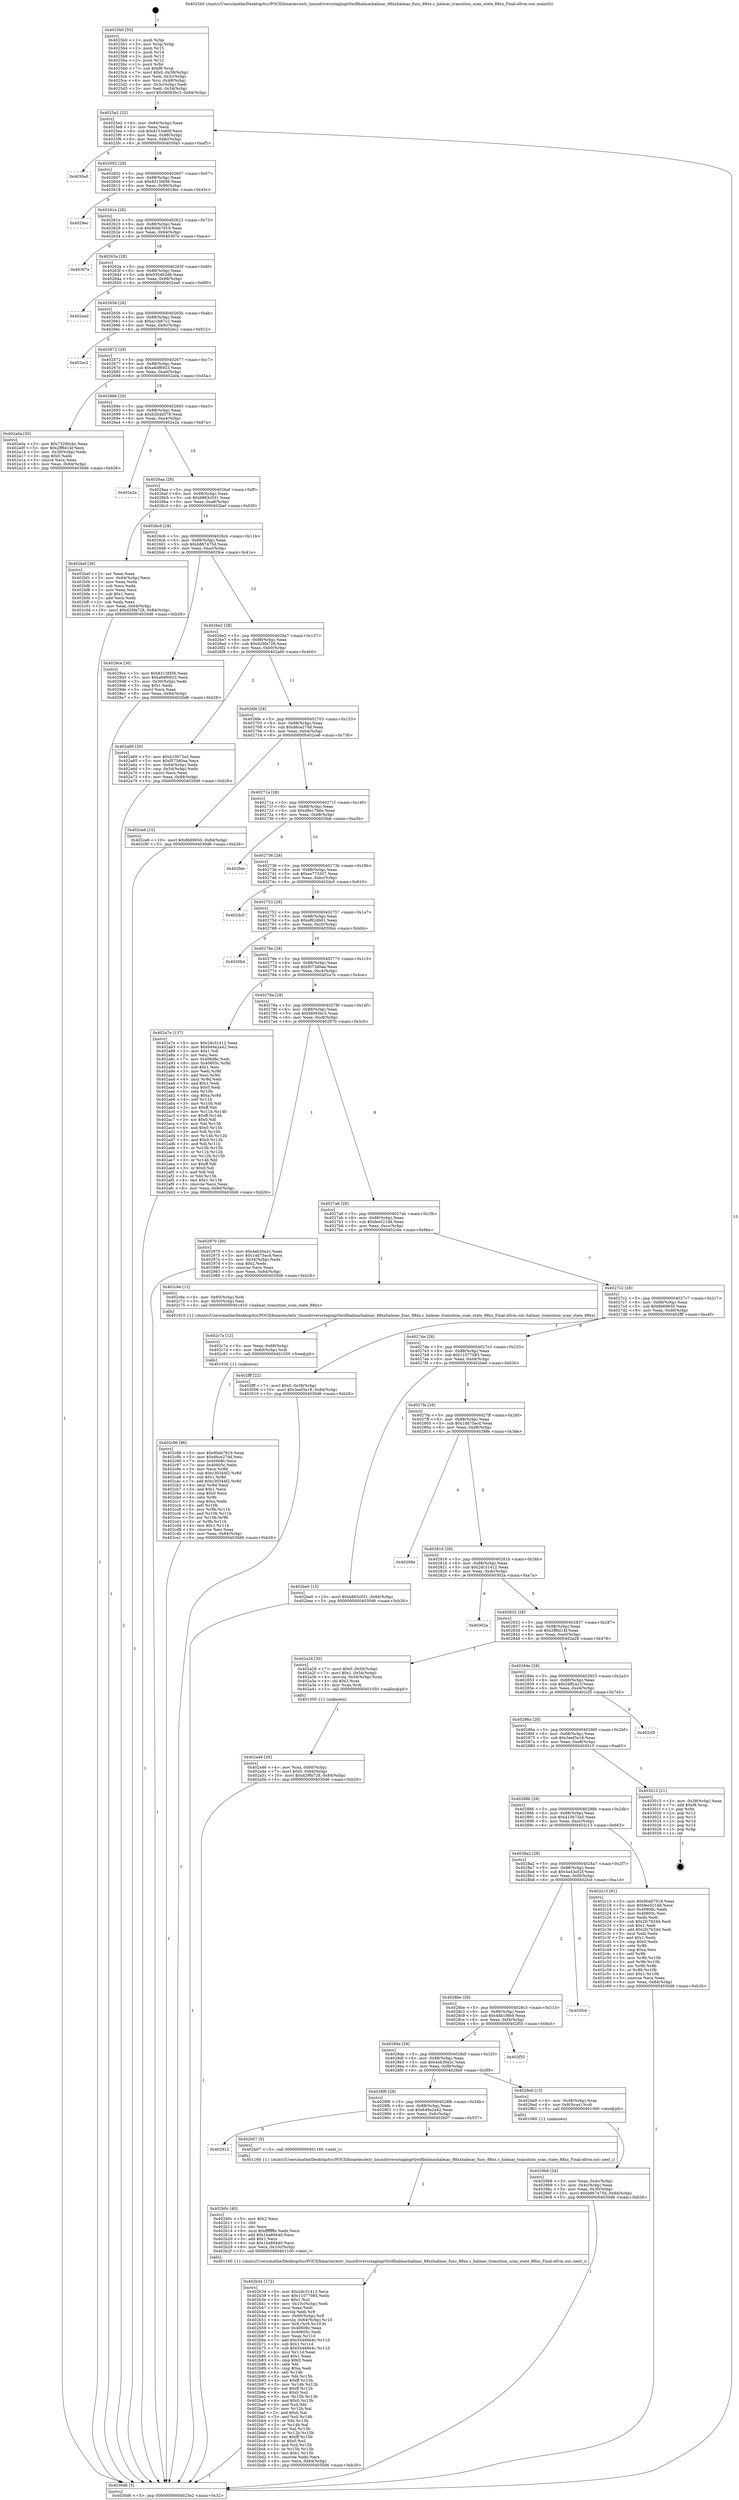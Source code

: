 digraph "0x4025b0" {
  label = "0x4025b0 (/mnt/c/Users/mathe/Desktop/tcc/POCII/binaries/extr_linuxdriversstagingrtlwifihalmachalmac_88xxhalmac_func_88xx.c_halmac_transition_scan_state_88xx_Final-ollvm.out::main(0))"
  labelloc = "t"
  node[shape=record]

  Entry [label="",width=0.3,height=0.3,shape=circle,fillcolor=black,style=filled]
  "0x4025e2" [label="{
     0x4025e2 [32]\l
     | [instrs]\l
     &nbsp;&nbsp;0x4025e2 \<+6\>: mov -0x84(%rbp),%eax\l
     &nbsp;&nbsp;0x4025e8 \<+2\>: mov %eax,%ecx\l
     &nbsp;&nbsp;0x4025ea \<+6\>: sub $0x8153a60f,%ecx\l
     &nbsp;&nbsp;0x4025f0 \<+6\>: mov %eax,-0x88(%rbp)\l
     &nbsp;&nbsp;0x4025f6 \<+6\>: mov %ecx,-0x8c(%rbp)\l
     &nbsp;&nbsp;0x4025fc \<+6\>: je 00000000004030a5 \<main+0xaf5\>\l
  }"]
  "0x4030a5" [label="{
     0x4030a5\l
  }", style=dashed]
  "0x402602" [label="{
     0x402602 [28]\l
     | [instrs]\l
     &nbsp;&nbsp;0x402602 \<+5\>: jmp 0000000000402607 \<main+0x57\>\l
     &nbsp;&nbsp;0x402607 \<+6\>: mov -0x88(%rbp),%eax\l
     &nbsp;&nbsp;0x40260d \<+5\>: sub $0x8315fd56,%eax\l
     &nbsp;&nbsp;0x402612 \<+6\>: mov %eax,-0x90(%rbp)\l
     &nbsp;&nbsp;0x402618 \<+6\>: je 00000000004029ec \<main+0x43c\>\l
  }"]
  Exit [label="",width=0.3,height=0.3,shape=circle,fillcolor=black,style=filled,peripheries=2]
  "0x4029ec" [label="{
     0x4029ec\l
  }", style=dashed]
  "0x40261e" [label="{
     0x40261e [28]\l
     | [instrs]\l
     &nbsp;&nbsp;0x40261e \<+5\>: jmp 0000000000402623 \<main+0x73\>\l
     &nbsp;&nbsp;0x402623 \<+6\>: mov -0x88(%rbp),%eax\l
     &nbsp;&nbsp;0x402629 \<+5\>: sub $0x90eb7919,%eax\l
     &nbsp;&nbsp;0x40262e \<+6\>: mov %eax,-0x94(%rbp)\l
     &nbsp;&nbsp;0x402634 \<+6\>: je 000000000040307e \<main+0xace\>\l
  }"]
  "0x402c86" [label="{
     0x402c86 [96]\l
     | [instrs]\l
     &nbsp;&nbsp;0x402c86 \<+5\>: mov $0x90eb7919,%eax\l
     &nbsp;&nbsp;0x402c8b \<+5\>: mov $0xd6ce27dd,%esi\l
     &nbsp;&nbsp;0x402c90 \<+7\>: mov 0x40608c,%ecx\l
     &nbsp;&nbsp;0x402c97 \<+7\>: mov 0x40605c,%edx\l
     &nbsp;&nbsp;0x402c9e \<+3\>: mov %ecx,%r8d\l
     &nbsp;&nbsp;0x402ca1 \<+7\>: sub $0xc30344f2,%r8d\l
     &nbsp;&nbsp;0x402ca8 \<+4\>: sub $0x1,%r8d\l
     &nbsp;&nbsp;0x402cac \<+7\>: add $0xc30344f2,%r8d\l
     &nbsp;&nbsp;0x402cb3 \<+4\>: imul %r8d,%ecx\l
     &nbsp;&nbsp;0x402cb7 \<+3\>: and $0x1,%ecx\l
     &nbsp;&nbsp;0x402cba \<+3\>: cmp $0x0,%ecx\l
     &nbsp;&nbsp;0x402cbd \<+4\>: sete %r9b\l
     &nbsp;&nbsp;0x402cc1 \<+3\>: cmp $0xa,%edx\l
     &nbsp;&nbsp;0x402cc4 \<+4\>: setl %r10b\l
     &nbsp;&nbsp;0x402cc8 \<+3\>: mov %r9b,%r11b\l
     &nbsp;&nbsp;0x402ccb \<+3\>: and %r10b,%r11b\l
     &nbsp;&nbsp;0x402cce \<+3\>: xor %r10b,%r9b\l
     &nbsp;&nbsp;0x402cd1 \<+3\>: or %r9b,%r11b\l
     &nbsp;&nbsp;0x402cd4 \<+4\>: test $0x1,%r11b\l
     &nbsp;&nbsp;0x402cd8 \<+3\>: cmovne %esi,%eax\l
     &nbsp;&nbsp;0x402cdb \<+6\>: mov %eax,-0x84(%rbp)\l
     &nbsp;&nbsp;0x402ce1 \<+5\>: jmp 00000000004030d6 \<main+0xb26\>\l
  }"]
  "0x40307e" [label="{
     0x40307e\l
  }", style=dashed]
  "0x40263a" [label="{
     0x40263a [28]\l
     | [instrs]\l
     &nbsp;&nbsp;0x40263a \<+5\>: jmp 000000000040263f \<main+0x8f\>\l
     &nbsp;&nbsp;0x40263f \<+6\>: mov -0x88(%rbp),%eax\l
     &nbsp;&nbsp;0x402645 \<+5\>: sub $0x935462d6,%eax\l
     &nbsp;&nbsp;0x40264a \<+6\>: mov %eax,-0x98(%rbp)\l
     &nbsp;&nbsp;0x402650 \<+6\>: je 0000000000402ea0 \<main+0x8f0\>\l
  }"]
  "0x402c7a" [label="{
     0x402c7a [12]\l
     | [instrs]\l
     &nbsp;&nbsp;0x402c7a \<+3\>: mov %eax,-0x68(%rbp)\l
     &nbsp;&nbsp;0x402c7d \<+4\>: mov -0x60(%rbp),%rdi\l
     &nbsp;&nbsp;0x402c81 \<+5\>: call 0000000000401030 \<free@plt\>\l
     | [calls]\l
     &nbsp;&nbsp;0x401030 \{1\} (unknown)\l
  }"]
  "0x402ea0" [label="{
     0x402ea0\l
  }", style=dashed]
  "0x402656" [label="{
     0x402656 [28]\l
     | [instrs]\l
     &nbsp;&nbsp;0x402656 \<+5\>: jmp 000000000040265b \<main+0xab\>\l
     &nbsp;&nbsp;0x40265b \<+6\>: mov -0x88(%rbp),%eax\l
     &nbsp;&nbsp;0x402661 \<+5\>: sub $0xa1cb67c2,%eax\l
     &nbsp;&nbsp;0x402666 \<+6\>: mov %eax,-0x9c(%rbp)\l
     &nbsp;&nbsp;0x40266c \<+6\>: je 0000000000402ec2 \<main+0x912\>\l
  }"]
  "0x402b34" [label="{
     0x402b34 [172]\l
     | [instrs]\l
     &nbsp;&nbsp;0x402b34 \<+5\>: mov $0x2dc31412,%ecx\l
     &nbsp;&nbsp;0x402b39 \<+5\>: mov $0x11077085,%edx\l
     &nbsp;&nbsp;0x402b3e \<+3\>: mov $0x1,%sil\l
     &nbsp;&nbsp;0x402b41 \<+6\>: mov -0x10c(%rbp),%edi\l
     &nbsp;&nbsp;0x402b47 \<+3\>: imul %eax,%edi\l
     &nbsp;&nbsp;0x402b4a \<+3\>: movslq %edi,%r8\l
     &nbsp;&nbsp;0x402b4d \<+4\>: mov -0x60(%rbp),%r9\l
     &nbsp;&nbsp;0x402b51 \<+4\>: movslq -0x64(%rbp),%r10\l
     &nbsp;&nbsp;0x402b55 \<+4\>: mov %r8,(%r9,%r10,8)\l
     &nbsp;&nbsp;0x402b59 \<+7\>: mov 0x40608c,%eax\l
     &nbsp;&nbsp;0x402b60 \<+7\>: mov 0x40605c,%edi\l
     &nbsp;&nbsp;0x402b67 \<+3\>: mov %eax,%r11d\l
     &nbsp;&nbsp;0x402b6a \<+7\>: add $0x54466e4c,%r11d\l
     &nbsp;&nbsp;0x402b71 \<+4\>: sub $0x1,%r11d\l
     &nbsp;&nbsp;0x402b75 \<+7\>: sub $0x54466e4c,%r11d\l
     &nbsp;&nbsp;0x402b7c \<+4\>: imul %r11d,%eax\l
     &nbsp;&nbsp;0x402b80 \<+3\>: and $0x1,%eax\l
     &nbsp;&nbsp;0x402b83 \<+3\>: cmp $0x0,%eax\l
     &nbsp;&nbsp;0x402b86 \<+3\>: sete %bl\l
     &nbsp;&nbsp;0x402b89 \<+3\>: cmp $0xa,%edi\l
     &nbsp;&nbsp;0x402b8c \<+4\>: setl %r14b\l
     &nbsp;&nbsp;0x402b90 \<+3\>: mov %bl,%r15b\l
     &nbsp;&nbsp;0x402b93 \<+4\>: xor $0xff,%r15b\l
     &nbsp;&nbsp;0x402b97 \<+3\>: mov %r14b,%r12b\l
     &nbsp;&nbsp;0x402b9a \<+4\>: xor $0xff,%r12b\l
     &nbsp;&nbsp;0x402b9e \<+4\>: xor $0x0,%sil\l
     &nbsp;&nbsp;0x402ba2 \<+3\>: mov %r15b,%r13b\l
     &nbsp;&nbsp;0x402ba5 \<+4\>: and $0x0,%r13b\l
     &nbsp;&nbsp;0x402ba9 \<+3\>: and %sil,%bl\l
     &nbsp;&nbsp;0x402bac \<+3\>: mov %r12b,%al\l
     &nbsp;&nbsp;0x402baf \<+2\>: and $0x0,%al\l
     &nbsp;&nbsp;0x402bb1 \<+3\>: and %sil,%r14b\l
     &nbsp;&nbsp;0x402bb4 \<+3\>: or %bl,%r13b\l
     &nbsp;&nbsp;0x402bb7 \<+3\>: or %r14b,%al\l
     &nbsp;&nbsp;0x402bba \<+3\>: xor %al,%r13b\l
     &nbsp;&nbsp;0x402bbd \<+3\>: or %r12b,%r15b\l
     &nbsp;&nbsp;0x402bc0 \<+4\>: xor $0xff,%r15b\l
     &nbsp;&nbsp;0x402bc4 \<+4\>: or $0x0,%sil\l
     &nbsp;&nbsp;0x402bc8 \<+3\>: and %sil,%r15b\l
     &nbsp;&nbsp;0x402bcb \<+3\>: or %r15b,%r13b\l
     &nbsp;&nbsp;0x402bce \<+4\>: test $0x1,%r13b\l
     &nbsp;&nbsp;0x402bd2 \<+3\>: cmovne %edx,%ecx\l
     &nbsp;&nbsp;0x402bd5 \<+6\>: mov %ecx,-0x84(%rbp)\l
     &nbsp;&nbsp;0x402bdb \<+5\>: jmp 00000000004030d6 \<main+0xb26\>\l
  }"]
  "0x402ec2" [label="{
     0x402ec2\l
  }", style=dashed]
  "0x402672" [label="{
     0x402672 [28]\l
     | [instrs]\l
     &nbsp;&nbsp;0x402672 \<+5\>: jmp 0000000000402677 \<main+0xc7\>\l
     &nbsp;&nbsp;0x402677 \<+6\>: mov -0x88(%rbp),%eax\l
     &nbsp;&nbsp;0x40267d \<+5\>: sub $0xa6df6923,%eax\l
     &nbsp;&nbsp;0x402682 \<+6\>: mov %eax,-0xa0(%rbp)\l
     &nbsp;&nbsp;0x402688 \<+6\>: je 0000000000402a0a \<main+0x45a\>\l
  }"]
  "0x402b0c" [label="{
     0x402b0c [40]\l
     | [instrs]\l
     &nbsp;&nbsp;0x402b0c \<+5\>: mov $0x2,%ecx\l
     &nbsp;&nbsp;0x402b11 \<+1\>: cltd\l
     &nbsp;&nbsp;0x402b12 \<+2\>: idiv %ecx\l
     &nbsp;&nbsp;0x402b14 \<+6\>: imul $0xfffffffe,%edx,%ecx\l
     &nbsp;&nbsp;0x402b1a \<+6\>: add $0x1ba89440,%ecx\l
     &nbsp;&nbsp;0x402b20 \<+3\>: add $0x1,%ecx\l
     &nbsp;&nbsp;0x402b23 \<+6\>: sub $0x1ba89440,%ecx\l
     &nbsp;&nbsp;0x402b29 \<+6\>: mov %ecx,-0x10c(%rbp)\l
     &nbsp;&nbsp;0x402b2f \<+5\>: call 0000000000401160 \<next_i\>\l
     | [calls]\l
     &nbsp;&nbsp;0x401160 \{1\} (/mnt/c/Users/mathe/Desktop/tcc/POCII/binaries/extr_linuxdriversstagingrtlwifihalmachalmac_88xxhalmac_func_88xx.c_halmac_transition_scan_state_88xx_Final-ollvm.out::next_i)\l
  }"]
  "0x402a0a" [label="{
     0x402a0a [30]\l
     | [instrs]\l
     &nbsp;&nbsp;0x402a0a \<+5\>: mov $0x7329bcbc,%eax\l
     &nbsp;&nbsp;0x402a0f \<+5\>: mov $0x2ff8d14f,%ecx\l
     &nbsp;&nbsp;0x402a14 \<+3\>: mov -0x30(%rbp),%edx\l
     &nbsp;&nbsp;0x402a17 \<+3\>: cmp $0x0,%edx\l
     &nbsp;&nbsp;0x402a1a \<+3\>: cmove %ecx,%eax\l
     &nbsp;&nbsp;0x402a1d \<+6\>: mov %eax,-0x84(%rbp)\l
     &nbsp;&nbsp;0x402a23 \<+5\>: jmp 00000000004030d6 \<main+0xb26\>\l
  }"]
  "0x40268e" [label="{
     0x40268e [28]\l
     | [instrs]\l
     &nbsp;&nbsp;0x40268e \<+5\>: jmp 0000000000402693 \<main+0xe3\>\l
     &nbsp;&nbsp;0x402693 \<+6\>: mov -0x88(%rbp),%eax\l
     &nbsp;&nbsp;0x402699 \<+5\>: sub $0xb2b4d578,%eax\l
     &nbsp;&nbsp;0x40269e \<+6\>: mov %eax,-0xa4(%rbp)\l
     &nbsp;&nbsp;0x4026a4 \<+6\>: je 0000000000402e2a \<main+0x87a\>\l
  }"]
  "0x402912" [label="{
     0x402912\l
  }", style=dashed]
  "0x402e2a" [label="{
     0x402e2a\l
  }", style=dashed]
  "0x4026aa" [label="{
     0x4026aa [28]\l
     | [instrs]\l
     &nbsp;&nbsp;0x4026aa \<+5\>: jmp 00000000004026af \<main+0xff\>\l
     &nbsp;&nbsp;0x4026af \<+6\>: mov -0x88(%rbp),%eax\l
     &nbsp;&nbsp;0x4026b5 \<+5\>: sub $0xb863c031,%eax\l
     &nbsp;&nbsp;0x4026ba \<+6\>: mov %eax,-0xa8(%rbp)\l
     &nbsp;&nbsp;0x4026c0 \<+6\>: je 0000000000402bef \<main+0x63f\>\l
  }"]
  "0x402b07" [label="{
     0x402b07 [5]\l
     | [instrs]\l
     &nbsp;&nbsp;0x402b07 \<+5\>: call 0000000000401160 \<next_i\>\l
     | [calls]\l
     &nbsp;&nbsp;0x401160 \{1\} (/mnt/c/Users/mathe/Desktop/tcc/POCII/binaries/extr_linuxdriversstagingrtlwifihalmachalmac_88xxhalmac_func_88xx.c_halmac_transition_scan_state_88xx_Final-ollvm.out::next_i)\l
  }"]
  "0x402bef" [label="{
     0x402bef [36]\l
     | [instrs]\l
     &nbsp;&nbsp;0x402bef \<+2\>: xor %eax,%eax\l
     &nbsp;&nbsp;0x402bf1 \<+3\>: mov -0x64(%rbp),%ecx\l
     &nbsp;&nbsp;0x402bf4 \<+2\>: mov %eax,%edx\l
     &nbsp;&nbsp;0x402bf6 \<+2\>: sub %ecx,%edx\l
     &nbsp;&nbsp;0x402bf8 \<+2\>: mov %eax,%ecx\l
     &nbsp;&nbsp;0x402bfa \<+3\>: sub $0x1,%ecx\l
     &nbsp;&nbsp;0x402bfd \<+2\>: add %ecx,%edx\l
     &nbsp;&nbsp;0x402bff \<+2\>: sub %edx,%eax\l
     &nbsp;&nbsp;0x402c01 \<+3\>: mov %eax,-0x64(%rbp)\l
     &nbsp;&nbsp;0x402c04 \<+10\>: movl $0xd29fa728,-0x84(%rbp)\l
     &nbsp;&nbsp;0x402c0e \<+5\>: jmp 00000000004030d6 \<main+0xb26\>\l
  }"]
  "0x4026c6" [label="{
     0x4026c6 [28]\l
     | [instrs]\l
     &nbsp;&nbsp;0x4026c6 \<+5\>: jmp 00000000004026cb \<main+0x11b\>\l
     &nbsp;&nbsp;0x4026cb \<+6\>: mov -0x88(%rbp),%eax\l
     &nbsp;&nbsp;0x4026d1 \<+5\>: sub $0xb867475d,%eax\l
     &nbsp;&nbsp;0x4026d6 \<+6\>: mov %eax,-0xac(%rbp)\l
     &nbsp;&nbsp;0x4026dc \<+6\>: je 00000000004029ce \<main+0x41e\>\l
  }"]
  "0x402a46" [label="{
     0x402a46 [26]\l
     | [instrs]\l
     &nbsp;&nbsp;0x402a46 \<+4\>: mov %rax,-0x60(%rbp)\l
     &nbsp;&nbsp;0x402a4a \<+7\>: movl $0x0,-0x64(%rbp)\l
     &nbsp;&nbsp;0x402a51 \<+10\>: movl $0xd29fa728,-0x84(%rbp)\l
     &nbsp;&nbsp;0x402a5b \<+5\>: jmp 00000000004030d6 \<main+0xb26\>\l
  }"]
  "0x4029ce" [label="{
     0x4029ce [30]\l
     | [instrs]\l
     &nbsp;&nbsp;0x4029ce \<+5\>: mov $0x8315fd56,%eax\l
     &nbsp;&nbsp;0x4029d3 \<+5\>: mov $0xa6df6923,%ecx\l
     &nbsp;&nbsp;0x4029d8 \<+3\>: mov -0x30(%rbp),%edx\l
     &nbsp;&nbsp;0x4029db \<+3\>: cmp $0x1,%edx\l
     &nbsp;&nbsp;0x4029de \<+3\>: cmovl %ecx,%eax\l
     &nbsp;&nbsp;0x4029e1 \<+6\>: mov %eax,-0x84(%rbp)\l
     &nbsp;&nbsp;0x4029e7 \<+5\>: jmp 00000000004030d6 \<main+0xb26\>\l
  }"]
  "0x4026e2" [label="{
     0x4026e2 [28]\l
     | [instrs]\l
     &nbsp;&nbsp;0x4026e2 \<+5\>: jmp 00000000004026e7 \<main+0x137\>\l
     &nbsp;&nbsp;0x4026e7 \<+6\>: mov -0x88(%rbp),%eax\l
     &nbsp;&nbsp;0x4026ed \<+5\>: sub $0xd29fa728,%eax\l
     &nbsp;&nbsp;0x4026f2 \<+6\>: mov %eax,-0xb0(%rbp)\l
     &nbsp;&nbsp;0x4026f8 \<+6\>: je 0000000000402a60 \<main+0x4b0\>\l
  }"]
  "0x4029b6" [label="{
     0x4029b6 [24]\l
     | [instrs]\l
     &nbsp;&nbsp;0x4029b6 \<+3\>: mov %eax,-0x4c(%rbp)\l
     &nbsp;&nbsp;0x4029b9 \<+3\>: mov -0x4c(%rbp),%eax\l
     &nbsp;&nbsp;0x4029bc \<+3\>: mov %eax,-0x30(%rbp)\l
     &nbsp;&nbsp;0x4029bf \<+10\>: movl $0xb867475d,-0x84(%rbp)\l
     &nbsp;&nbsp;0x4029c9 \<+5\>: jmp 00000000004030d6 \<main+0xb26\>\l
  }"]
  "0x402a60" [label="{
     0x402a60 [30]\l
     | [instrs]\l
     &nbsp;&nbsp;0x402a60 \<+5\>: mov $0x410b73a5,%eax\l
     &nbsp;&nbsp;0x402a65 \<+5\>: mov $0xf073d0aa,%ecx\l
     &nbsp;&nbsp;0x402a6a \<+3\>: mov -0x64(%rbp),%edx\l
     &nbsp;&nbsp;0x402a6d \<+3\>: cmp -0x54(%rbp),%edx\l
     &nbsp;&nbsp;0x402a70 \<+3\>: cmovl %ecx,%eax\l
     &nbsp;&nbsp;0x402a73 \<+6\>: mov %eax,-0x84(%rbp)\l
     &nbsp;&nbsp;0x402a79 \<+5\>: jmp 00000000004030d6 \<main+0xb26\>\l
  }"]
  "0x4026fe" [label="{
     0x4026fe [28]\l
     | [instrs]\l
     &nbsp;&nbsp;0x4026fe \<+5\>: jmp 0000000000402703 \<main+0x153\>\l
     &nbsp;&nbsp;0x402703 \<+6\>: mov -0x88(%rbp),%eax\l
     &nbsp;&nbsp;0x402709 \<+5\>: sub $0xd6ce27dd,%eax\l
     &nbsp;&nbsp;0x40270e \<+6\>: mov %eax,-0xb4(%rbp)\l
     &nbsp;&nbsp;0x402714 \<+6\>: je 0000000000402ce6 \<main+0x736\>\l
  }"]
  "0x4028f6" [label="{
     0x4028f6 [28]\l
     | [instrs]\l
     &nbsp;&nbsp;0x4028f6 \<+5\>: jmp 00000000004028fb \<main+0x34b\>\l
     &nbsp;&nbsp;0x4028fb \<+6\>: mov -0x88(%rbp),%eax\l
     &nbsp;&nbsp;0x402901 \<+5\>: sub $0x649a2a42,%eax\l
     &nbsp;&nbsp;0x402906 \<+6\>: mov %eax,-0xfc(%rbp)\l
     &nbsp;&nbsp;0x40290c \<+6\>: je 0000000000402b07 \<main+0x557\>\l
  }"]
  "0x402ce6" [label="{
     0x402ce6 [15]\l
     | [instrs]\l
     &nbsp;&nbsp;0x402ce6 \<+10\>: movl $0x8b69650,-0x84(%rbp)\l
     &nbsp;&nbsp;0x402cf0 \<+5\>: jmp 00000000004030d6 \<main+0xb26\>\l
  }"]
  "0x40271a" [label="{
     0x40271a [28]\l
     | [instrs]\l
     &nbsp;&nbsp;0x40271a \<+5\>: jmp 000000000040271f \<main+0x16f\>\l
     &nbsp;&nbsp;0x40271f \<+6\>: mov -0x88(%rbp),%eax\l
     &nbsp;&nbsp;0x402725 \<+5\>: sub $0xd8e17b6e,%eax\l
     &nbsp;&nbsp;0x40272a \<+6\>: mov %eax,-0xb8(%rbp)\l
     &nbsp;&nbsp;0x402730 \<+6\>: je 0000000000402feb \<main+0xa3b\>\l
  }"]
  "0x4029a9" [label="{
     0x4029a9 [13]\l
     | [instrs]\l
     &nbsp;&nbsp;0x4029a9 \<+4\>: mov -0x48(%rbp),%rax\l
     &nbsp;&nbsp;0x4029ad \<+4\>: mov 0x8(%rax),%rdi\l
     &nbsp;&nbsp;0x4029b1 \<+5\>: call 0000000000401060 \<atoi@plt\>\l
     | [calls]\l
     &nbsp;&nbsp;0x401060 \{1\} (unknown)\l
  }"]
  "0x402feb" [label="{
     0x402feb\l
  }", style=dashed]
  "0x402736" [label="{
     0x402736 [28]\l
     | [instrs]\l
     &nbsp;&nbsp;0x402736 \<+5\>: jmp 000000000040273b \<main+0x18b\>\l
     &nbsp;&nbsp;0x40273b \<+6\>: mov -0x88(%rbp),%eax\l
     &nbsp;&nbsp;0x402741 \<+5\>: sub $0xee773307,%eax\l
     &nbsp;&nbsp;0x402746 \<+6\>: mov %eax,-0xbc(%rbp)\l
     &nbsp;&nbsp;0x40274c \<+6\>: je 0000000000402dc0 \<main+0x810\>\l
  }"]
  "0x4028da" [label="{
     0x4028da [28]\l
     | [instrs]\l
     &nbsp;&nbsp;0x4028da \<+5\>: jmp 00000000004028df \<main+0x32f\>\l
     &nbsp;&nbsp;0x4028df \<+6\>: mov -0x88(%rbp),%eax\l
     &nbsp;&nbsp;0x4028e5 \<+5\>: sub $0x4eb30a2c,%eax\l
     &nbsp;&nbsp;0x4028ea \<+6\>: mov %eax,-0xf8(%rbp)\l
     &nbsp;&nbsp;0x4028f0 \<+6\>: je 00000000004029a9 \<main+0x3f9\>\l
  }"]
  "0x402dc0" [label="{
     0x402dc0\l
  }", style=dashed]
  "0x402752" [label="{
     0x402752 [28]\l
     | [instrs]\l
     &nbsp;&nbsp;0x402752 \<+5\>: jmp 0000000000402757 \<main+0x1a7\>\l
     &nbsp;&nbsp;0x402757 \<+6\>: mov -0x88(%rbp),%eax\l
     &nbsp;&nbsp;0x40275d \<+5\>: sub $0xef62db01,%eax\l
     &nbsp;&nbsp;0x402762 \<+6\>: mov %eax,-0xc0(%rbp)\l
     &nbsp;&nbsp;0x402768 \<+6\>: je 00000000004030b4 \<main+0xb04\>\l
  }"]
  "0x402f55" [label="{
     0x402f55\l
  }", style=dashed]
  "0x4030b4" [label="{
     0x4030b4\l
  }", style=dashed]
  "0x40276e" [label="{
     0x40276e [28]\l
     | [instrs]\l
     &nbsp;&nbsp;0x40276e \<+5\>: jmp 0000000000402773 \<main+0x1c3\>\l
     &nbsp;&nbsp;0x402773 \<+6\>: mov -0x88(%rbp),%eax\l
     &nbsp;&nbsp;0x402779 \<+5\>: sub $0xf073d0aa,%eax\l
     &nbsp;&nbsp;0x40277e \<+6\>: mov %eax,-0xc4(%rbp)\l
     &nbsp;&nbsp;0x402784 \<+6\>: je 0000000000402a7e \<main+0x4ce\>\l
  }"]
  "0x4028be" [label="{
     0x4028be [28]\l
     | [instrs]\l
     &nbsp;&nbsp;0x4028be \<+5\>: jmp 00000000004028c3 \<main+0x313\>\l
     &nbsp;&nbsp;0x4028c3 \<+6\>: mov -0x88(%rbp),%eax\l
     &nbsp;&nbsp;0x4028c9 \<+5\>: sub $0x4db1f9b9,%eax\l
     &nbsp;&nbsp;0x4028ce \<+6\>: mov %eax,-0xf4(%rbp)\l
     &nbsp;&nbsp;0x4028d4 \<+6\>: je 0000000000402f55 \<main+0x9a5\>\l
  }"]
  "0x402a7e" [label="{
     0x402a7e [137]\l
     | [instrs]\l
     &nbsp;&nbsp;0x402a7e \<+5\>: mov $0x2dc31412,%eax\l
     &nbsp;&nbsp;0x402a83 \<+5\>: mov $0x649a2a42,%ecx\l
     &nbsp;&nbsp;0x402a88 \<+2\>: mov $0x1,%dl\l
     &nbsp;&nbsp;0x402a8a \<+2\>: xor %esi,%esi\l
     &nbsp;&nbsp;0x402a8c \<+7\>: mov 0x40608c,%edi\l
     &nbsp;&nbsp;0x402a93 \<+8\>: mov 0x40605c,%r8d\l
     &nbsp;&nbsp;0x402a9b \<+3\>: sub $0x1,%esi\l
     &nbsp;&nbsp;0x402a9e \<+3\>: mov %edi,%r9d\l
     &nbsp;&nbsp;0x402aa1 \<+3\>: add %esi,%r9d\l
     &nbsp;&nbsp;0x402aa4 \<+4\>: imul %r9d,%edi\l
     &nbsp;&nbsp;0x402aa8 \<+3\>: and $0x1,%edi\l
     &nbsp;&nbsp;0x402aab \<+3\>: cmp $0x0,%edi\l
     &nbsp;&nbsp;0x402aae \<+4\>: sete %r10b\l
     &nbsp;&nbsp;0x402ab2 \<+4\>: cmp $0xa,%r8d\l
     &nbsp;&nbsp;0x402ab6 \<+4\>: setl %r11b\l
     &nbsp;&nbsp;0x402aba \<+3\>: mov %r10b,%bl\l
     &nbsp;&nbsp;0x402abd \<+3\>: xor $0xff,%bl\l
     &nbsp;&nbsp;0x402ac0 \<+3\>: mov %r11b,%r14b\l
     &nbsp;&nbsp;0x402ac3 \<+4\>: xor $0xff,%r14b\l
     &nbsp;&nbsp;0x402ac7 \<+3\>: xor $0x0,%dl\l
     &nbsp;&nbsp;0x402aca \<+3\>: mov %bl,%r15b\l
     &nbsp;&nbsp;0x402acd \<+4\>: and $0x0,%r15b\l
     &nbsp;&nbsp;0x402ad1 \<+3\>: and %dl,%r10b\l
     &nbsp;&nbsp;0x402ad4 \<+3\>: mov %r14b,%r12b\l
     &nbsp;&nbsp;0x402ad7 \<+4\>: and $0x0,%r12b\l
     &nbsp;&nbsp;0x402adb \<+3\>: and %dl,%r11b\l
     &nbsp;&nbsp;0x402ade \<+3\>: or %r10b,%r15b\l
     &nbsp;&nbsp;0x402ae1 \<+3\>: or %r11b,%r12b\l
     &nbsp;&nbsp;0x402ae4 \<+3\>: xor %r12b,%r15b\l
     &nbsp;&nbsp;0x402ae7 \<+3\>: or %r14b,%bl\l
     &nbsp;&nbsp;0x402aea \<+3\>: xor $0xff,%bl\l
     &nbsp;&nbsp;0x402aed \<+3\>: or $0x0,%dl\l
     &nbsp;&nbsp;0x402af0 \<+2\>: and %dl,%bl\l
     &nbsp;&nbsp;0x402af2 \<+3\>: or %bl,%r15b\l
     &nbsp;&nbsp;0x402af5 \<+4\>: test $0x1,%r15b\l
     &nbsp;&nbsp;0x402af9 \<+3\>: cmovne %ecx,%eax\l
     &nbsp;&nbsp;0x402afc \<+6\>: mov %eax,-0x84(%rbp)\l
     &nbsp;&nbsp;0x402b02 \<+5\>: jmp 00000000004030d6 \<main+0xb26\>\l
  }"]
  "0x40278a" [label="{
     0x40278a [28]\l
     | [instrs]\l
     &nbsp;&nbsp;0x40278a \<+5\>: jmp 000000000040278f \<main+0x1df\>\l
     &nbsp;&nbsp;0x40278f \<+6\>: mov -0x88(%rbp),%eax\l
     &nbsp;&nbsp;0x402795 \<+5\>: sub $0xfd093bc3,%eax\l
     &nbsp;&nbsp;0x40279a \<+6\>: mov %eax,-0xc8(%rbp)\l
     &nbsp;&nbsp;0x4027a0 \<+6\>: je 0000000000402970 \<main+0x3c0\>\l
  }"]
  "0x402fcd" [label="{
     0x402fcd\l
  }", style=dashed]
  "0x402970" [label="{
     0x402970 [30]\l
     | [instrs]\l
     &nbsp;&nbsp;0x402970 \<+5\>: mov $0x4eb30a2c,%eax\l
     &nbsp;&nbsp;0x402975 \<+5\>: mov $0x1dd75acd,%ecx\l
     &nbsp;&nbsp;0x40297a \<+3\>: mov -0x34(%rbp),%edx\l
     &nbsp;&nbsp;0x40297d \<+3\>: cmp $0x2,%edx\l
     &nbsp;&nbsp;0x402980 \<+3\>: cmovne %ecx,%eax\l
     &nbsp;&nbsp;0x402983 \<+6\>: mov %eax,-0x84(%rbp)\l
     &nbsp;&nbsp;0x402989 \<+5\>: jmp 00000000004030d6 \<main+0xb26\>\l
  }"]
  "0x4027a6" [label="{
     0x4027a6 [28]\l
     | [instrs]\l
     &nbsp;&nbsp;0x4027a6 \<+5\>: jmp 00000000004027ab \<main+0x1fb\>\l
     &nbsp;&nbsp;0x4027ab \<+6\>: mov -0x88(%rbp),%eax\l
     &nbsp;&nbsp;0x4027b1 \<+5\>: sub $0xfee521dd,%eax\l
     &nbsp;&nbsp;0x4027b6 \<+6\>: mov %eax,-0xcc(%rbp)\l
     &nbsp;&nbsp;0x4027bc \<+6\>: je 0000000000402c6e \<main+0x6be\>\l
  }"]
  "0x4030d6" [label="{
     0x4030d6 [5]\l
     | [instrs]\l
     &nbsp;&nbsp;0x4030d6 \<+5\>: jmp 00000000004025e2 \<main+0x32\>\l
  }"]
  "0x4025b0" [label="{
     0x4025b0 [50]\l
     | [instrs]\l
     &nbsp;&nbsp;0x4025b0 \<+1\>: push %rbp\l
     &nbsp;&nbsp;0x4025b1 \<+3\>: mov %rsp,%rbp\l
     &nbsp;&nbsp;0x4025b4 \<+2\>: push %r15\l
     &nbsp;&nbsp;0x4025b6 \<+2\>: push %r14\l
     &nbsp;&nbsp;0x4025b8 \<+2\>: push %r13\l
     &nbsp;&nbsp;0x4025ba \<+2\>: push %r12\l
     &nbsp;&nbsp;0x4025bc \<+1\>: push %rbx\l
     &nbsp;&nbsp;0x4025bd \<+7\>: sub $0xf8,%rsp\l
     &nbsp;&nbsp;0x4025c4 \<+7\>: movl $0x0,-0x38(%rbp)\l
     &nbsp;&nbsp;0x4025cb \<+3\>: mov %edi,-0x3c(%rbp)\l
     &nbsp;&nbsp;0x4025ce \<+4\>: mov %rsi,-0x48(%rbp)\l
     &nbsp;&nbsp;0x4025d2 \<+3\>: mov -0x3c(%rbp),%edi\l
     &nbsp;&nbsp;0x4025d5 \<+3\>: mov %edi,-0x34(%rbp)\l
     &nbsp;&nbsp;0x4025d8 \<+10\>: movl $0xfd093bc3,-0x84(%rbp)\l
  }"]
  "0x4028a2" [label="{
     0x4028a2 [28]\l
     | [instrs]\l
     &nbsp;&nbsp;0x4028a2 \<+5\>: jmp 00000000004028a7 \<main+0x2f7\>\l
     &nbsp;&nbsp;0x4028a7 \<+6\>: mov -0x88(%rbp),%eax\l
     &nbsp;&nbsp;0x4028ad \<+5\>: sub $0x4a43a52f,%eax\l
     &nbsp;&nbsp;0x4028b2 \<+6\>: mov %eax,-0xf0(%rbp)\l
     &nbsp;&nbsp;0x4028b8 \<+6\>: je 0000000000402fcd \<main+0xa1d\>\l
  }"]
  "0x402c6e" [label="{
     0x402c6e [12]\l
     | [instrs]\l
     &nbsp;&nbsp;0x402c6e \<+4\>: mov -0x60(%rbp),%rdi\l
     &nbsp;&nbsp;0x402c72 \<+3\>: mov -0x50(%rbp),%esi\l
     &nbsp;&nbsp;0x402c75 \<+5\>: call 0000000000401610 \<halmac_transition_scan_state_88xx\>\l
     | [calls]\l
     &nbsp;&nbsp;0x401610 \{1\} (/mnt/c/Users/mathe/Desktop/tcc/POCII/binaries/extr_linuxdriversstagingrtlwifihalmachalmac_88xxhalmac_func_88xx.c_halmac_transition_scan_state_88xx_Final-ollvm.out::halmac_transition_scan_state_88xx)\l
  }"]
  "0x4027c2" [label="{
     0x4027c2 [28]\l
     | [instrs]\l
     &nbsp;&nbsp;0x4027c2 \<+5\>: jmp 00000000004027c7 \<main+0x217\>\l
     &nbsp;&nbsp;0x4027c7 \<+6\>: mov -0x88(%rbp),%eax\l
     &nbsp;&nbsp;0x4027cd \<+5\>: sub $0x8b69650,%eax\l
     &nbsp;&nbsp;0x4027d2 \<+6\>: mov %eax,-0xd0(%rbp)\l
     &nbsp;&nbsp;0x4027d8 \<+6\>: je 0000000000402fff \<main+0xa4f\>\l
  }"]
  "0x402c13" [label="{
     0x402c13 [91]\l
     | [instrs]\l
     &nbsp;&nbsp;0x402c13 \<+5\>: mov $0x90eb7919,%eax\l
     &nbsp;&nbsp;0x402c18 \<+5\>: mov $0xfee521dd,%ecx\l
     &nbsp;&nbsp;0x402c1d \<+7\>: mov 0x40608c,%edx\l
     &nbsp;&nbsp;0x402c24 \<+7\>: mov 0x40605c,%esi\l
     &nbsp;&nbsp;0x402c2b \<+2\>: mov %edx,%edi\l
     &nbsp;&nbsp;0x402c2d \<+6\>: sub $0x2fc7b34d,%edi\l
     &nbsp;&nbsp;0x402c33 \<+3\>: sub $0x1,%edi\l
     &nbsp;&nbsp;0x402c36 \<+6\>: add $0x2fc7b34d,%edi\l
     &nbsp;&nbsp;0x402c3c \<+3\>: imul %edi,%edx\l
     &nbsp;&nbsp;0x402c3f \<+3\>: and $0x1,%edx\l
     &nbsp;&nbsp;0x402c42 \<+3\>: cmp $0x0,%edx\l
     &nbsp;&nbsp;0x402c45 \<+4\>: sete %r8b\l
     &nbsp;&nbsp;0x402c49 \<+3\>: cmp $0xa,%esi\l
     &nbsp;&nbsp;0x402c4c \<+4\>: setl %r9b\l
     &nbsp;&nbsp;0x402c50 \<+3\>: mov %r8b,%r10b\l
     &nbsp;&nbsp;0x402c53 \<+3\>: and %r9b,%r10b\l
     &nbsp;&nbsp;0x402c56 \<+3\>: xor %r9b,%r8b\l
     &nbsp;&nbsp;0x402c59 \<+3\>: or %r8b,%r10b\l
     &nbsp;&nbsp;0x402c5c \<+4\>: test $0x1,%r10b\l
     &nbsp;&nbsp;0x402c60 \<+3\>: cmovne %ecx,%eax\l
     &nbsp;&nbsp;0x402c63 \<+6\>: mov %eax,-0x84(%rbp)\l
     &nbsp;&nbsp;0x402c69 \<+5\>: jmp 00000000004030d6 \<main+0xb26\>\l
  }"]
  "0x402fff" [label="{
     0x402fff [22]\l
     | [instrs]\l
     &nbsp;&nbsp;0x402fff \<+7\>: movl $0x0,-0x38(%rbp)\l
     &nbsp;&nbsp;0x403006 \<+10\>: movl $0x3eef3a18,-0x84(%rbp)\l
     &nbsp;&nbsp;0x403010 \<+5\>: jmp 00000000004030d6 \<main+0xb26\>\l
  }"]
  "0x4027de" [label="{
     0x4027de [28]\l
     | [instrs]\l
     &nbsp;&nbsp;0x4027de \<+5\>: jmp 00000000004027e3 \<main+0x233\>\l
     &nbsp;&nbsp;0x4027e3 \<+6\>: mov -0x88(%rbp),%eax\l
     &nbsp;&nbsp;0x4027e9 \<+5\>: sub $0x11077085,%eax\l
     &nbsp;&nbsp;0x4027ee \<+6\>: mov %eax,-0xd4(%rbp)\l
     &nbsp;&nbsp;0x4027f4 \<+6\>: je 0000000000402be0 \<main+0x630\>\l
  }"]
  "0x402886" [label="{
     0x402886 [28]\l
     | [instrs]\l
     &nbsp;&nbsp;0x402886 \<+5\>: jmp 000000000040288b \<main+0x2db\>\l
     &nbsp;&nbsp;0x40288b \<+6\>: mov -0x88(%rbp),%eax\l
     &nbsp;&nbsp;0x402891 \<+5\>: sub $0x410b73a5,%eax\l
     &nbsp;&nbsp;0x402896 \<+6\>: mov %eax,-0xec(%rbp)\l
     &nbsp;&nbsp;0x40289c \<+6\>: je 0000000000402c13 \<main+0x663\>\l
  }"]
  "0x402be0" [label="{
     0x402be0 [15]\l
     | [instrs]\l
     &nbsp;&nbsp;0x402be0 \<+10\>: movl $0xb863c031,-0x84(%rbp)\l
     &nbsp;&nbsp;0x402bea \<+5\>: jmp 00000000004030d6 \<main+0xb26\>\l
  }"]
  "0x4027fa" [label="{
     0x4027fa [28]\l
     | [instrs]\l
     &nbsp;&nbsp;0x4027fa \<+5\>: jmp 00000000004027ff \<main+0x24f\>\l
     &nbsp;&nbsp;0x4027ff \<+6\>: mov -0x88(%rbp),%eax\l
     &nbsp;&nbsp;0x402805 \<+5\>: sub $0x1dd75acd,%eax\l
     &nbsp;&nbsp;0x40280a \<+6\>: mov %eax,-0xd8(%rbp)\l
     &nbsp;&nbsp;0x402810 \<+6\>: je 000000000040298e \<main+0x3de\>\l
  }"]
  "0x403015" [label="{
     0x403015 [21]\l
     | [instrs]\l
     &nbsp;&nbsp;0x403015 \<+3\>: mov -0x38(%rbp),%eax\l
     &nbsp;&nbsp;0x403018 \<+7\>: add $0xf8,%rsp\l
     &nbsp;&nbsp;0x40301f \<+1\>: pop %rbx\l
     &nbsp;&nbsp;0x403020 \<+2\>: pop %r12\l
     &nbsp;&nbsp;0x403022 \<+2\>: pop %r13\l
     &nbsp;&nbsp;0x403024 \<+2\>: pop %r14\l
     &nbsp;&nbsp;0x403026 \<+2\>: pop %r15\l
     &nbsp;&nbsp;0x403028 \<+1\>: pop %rbp\l
     &nbsp;&nbsp;0x403029 \<+1\>: ret\l
  }"]
  "0x40298e" [label="{
     0x40298e\l
  }", style=dashed]
  "0x402816" [label="{
     0x402816 [28]\l
     | [instrs]\l
     &nbsp;&nbsp;0x402816 \<+5\>: jmp 000000000040281b \<main+0x26b\>\l
     &nbsp;&nbsp;0x40281b \<+6\>: mov -0x88(%rbp),%eax\l
     &nbsp;&nbsp;0x402821 \<+5\>: sub $0x2dc31412,%eax\l
     &nbsp;&nbsp;0x402826 \<+6\>: mov %eax,-0xdc(%rbp)\l
     &nbsp;&nbsp;0x40282c \<+6\>: je 000000000040302a \<main+0xa7a\>\l
  }"]
  "0x40286a" [label="{
     0x40286a [28]\l
     | [instrs]\l
     &nbsp;&nbsp;0x40286a \<+5\>: jmp 000000000040286f \<main+0x2bf\>\l
     &nbsp;&nbsp;0x40286f \<+6\>: mov -0x88(%rbp),%eax\l
     &nbsp;&nbsp;0x402875 \<+5\>: sub $0x3eef3a18,%eax\l
     &nbsp;&nbsp;0x40287a \<+6\>: mov %eax,-0xe8(%rbp)\l
     &nbsp;&nbsp;0x402880 \<+6\>: je 0000000000403015 \<main+0xa65\>\l
  }"]
  "0x40302a" [label="{
     0x40302a\l
  }", style=dashed]
  "0x402832" [label="{
     0x402832 [28]\l
     | [instrs]\l
     &nbsp;&nbsp;0x402832 \<+5\>: jmp 0000000000402837 \<main+0x287\>\l
     &nbsp;&nbsp;0x402837 \<+6\>: mov -0x88(%rbp),%eax\l
     &nbsp;&nbsp;0x40283d \<+5\>: sub $0x2ff8d14f,%eax\l
     &nbsp;&nbsp;0x402842 \<+6\>: mov %eax,-0xe0(%rbp)\l
     &nbsp;&nbsp;0x402848 \<+6\>: je 0000000000402a28 \<main+0x478\>\l
  }"]
  "0x402cf5" [label="{
     0x402cf5\l
  }", style=dashed]
  "0x402a28" [label="{
     0x402a28 [30]\l
     | [instrs]\l
     &nbsp;&nbsp;0x402a28 \<+7\>: movl $0x0,-0x50(%rbp)\l
     &nbsp;&nbsp;0x402a2f \<+7\>: movl $0x1,-0x54(%rbp)\l
     &nbsp;&nbsp;0x402a36 \<+4\>: movslq -0x54(%rbp),%rax\l
     &nbsp;&nbsp;0x402a3a \<+4\>: shl $0x3,%rax\l
     &nbsp;&nbsp;0x402a3e \<+3\>: mov %rax,%rdi\l
     &nbsp;&nbsp;0x402a41 \<+5\>: call 0000000000401050 \<malloc@plt\>\l
     | [calls]\l
     &nbsp;&nbsp;0x401050 \{1\} (unknown)\l
  }"]
  "0x40284e" [label="{
     0x40284e [28]\l
     | [instrs]\l
     &nbsp;&nbsp;0x40284e \<+5\>: jmp 0000000000402853 \<main+0x2a3\>\l
     &nbsp;&nbsp;0x402853 \<+6\>: mov -0x88(%rbp),%eax\l
     &nbsp;&nbsp;0x402859 \<+5\>: sub $0x34ff2a13,%eax\l
     &nbsp;&nbsp;0x40285e \<+6\>: mov %eax,-0xe4(%rbp)\l
     &nbsp;&nbsp;0x402864 \<+6\>: je 0000000000402cf5 \<main+0x745\>\l
  }"]
  Entry -> "0x4025b0" [label=" 1"]
  "0x4025e2" -> "0x4030a5" [label=" 0"]
  "0x4025e2" -> "0x402602" [label=" 16"]
  "0x403015" -> Exit [label=" 1"]
  "0x402602" -> "0x4029ec" [label=" 0"]
  "0x402602" -> "0x40261e" [label=" 16"]
  "0x402fff" -> "0x4030d6" [label=" 1"]
  "0x40261e" -> "0x40307e" [label=" 0"]
  "0x40261e" -> "0x40263a" [label=" 16"]
  "0x402ce6" -> "0x4030d6" [label=" 1"]
  "0x40263a" -> "0x402ea0" [label=" 0"]
  "0x40263a" -> "0x402656" [label=" 16"]
  "0x402c86" -> "0x4030d6" [label=" 1"]
  "0x402656" -> "0x402ec2" [label=" 0"]
  "0x402656" -> "0x402672" [label=" 16"]
  "0x402c7a" -> "0x402c86" [label=" 1"]
  "0x402672" -> "0x402a0a" [label=" 1"]
  "0x402672" -> "0x40268e" [label=" 15"]
  "0x402c6e" -> "0x402c7a" [label=" 1"]
  "0x40268e" -> "0x402e2a" [label=" 0"]
  "0x40268e" -> "0x4026aa" [label=" 15"]
  "0x402c13" -> "0x4030d6" [label=" 1"]
  "0x4026aa" -> "0x402bef" [label=" 1"]
  "0x4026aa" -> "0x4026c6" [label=" 14"]
  "0x402bef" -> "0x4030d6" [label=" 1"]
  "0x4026c6" -> "0x4029ce" [label=" 1"]
  "0x4026c6" -> "0x4026e2" [label=" 13"]
  "0x402b34" -> "0x4030d6" [label=" 1"]
  "0x4026e2" -> "0x402a60" [label=" 2"]
  "0x4026e2" -> "0x4026fe" [label=" 11"]
  "0x402b0c" -> "0x402b34" [label=" 1"]
  "0x4026fe" -> "0x402ce6" [label=" 1"]
  "0x4026fe" -> "0x40271a" [label=" 10"]
  "0x402b07" -> "0x402b0c" [label=" 1"]
  "0x40271a" -> "0x402feb" [label=" 0"]
  "0x40271a" -> "0x402736" [label=" 10"]
  "0x4028f6" -> "0x402912" [label=" 0"]
  "0x402736" -> "0x402dc0" [label=" 0"]
  "0x402736" -> "0x402752" [label=" 10"]
  "0x402be0" -> "0x4030d6" [label=" 1"]
  "0x402752" -> "0x4030b4" [label=" 0"]
  "0x402752" -> "0x40276e" [label=" 10"]
  "0x402a7e" -> "0x4030d6" [label=" 1"]
  "0x40276e" -> "0x402a7e" [label=" 1"]
  "0x40276e" -> "0x40278a" [label=" 9"]
  "0x402a46" -> "0x4030d6" [label=" 1"]
  "0x40278a" -> "0x402970" [label=" 1"]
  "0x40278a" -> "0x4027a6" [label=" 8"]
  "0x402970" -> "0x4030d6" [label=" 1"]
  "0x4025b0" -> "0x4025e2" [label=" 1"]
  "0x4030d6" -> "0x4025e2" [label=" 15"]
  "0x402a28" -> "0x402a46" [label=" 1"]
  "0x4027a6" -> "0x402c6e" [label=" 1"]
  "0x4027a6" -> "0x4027c2" [label=" 7"]
  "0x4029ce" -> "0x4030d6" [label=" 1"]
  "0x4027c2" -> "0x402fff" [label=" 1"]
  "0x4027c2" -> "0x4027de" [label=" 6"]
  "0x4029b6" -> "0x4030d6" [label=" 1"]
  "0x4027de" -> "0x402be0" [label=" 1"]
  "0x4027de" -> "0x4027fa" [label=" 5"]
  "0x4028da" -> "0x4028f6" [label=" 1"]
  "0x4027fa" -> "0x40298e" [label=" 0"]
  "0x4027fa" -> "0x402816" [label=" 5"]
  "0x4028da" -> "0x4029a9" [label=" 1"]
  "0x402816" -> "0x40302a" [label=" 0"]
  "0x402816" -> "0x402832" [label=" 5"]
  "0x4028be" -> "0x4028da" [label=" 2"]
  "0x402832" -> "0x402a28" [label=" 1"]
  "0x402832" -> "0x40284e" [label=" 4"]
  "0x4028be" -> "0x402f55" [label=" 0"]
  "0x40284e" -> "0x402cf5" [label=" 0"]
  "0x40284e" -> "0x40286a" [label=" 4"]
  "0x4028f6" -> "0x402b07" [label=" 1"]
  "0x40286a" -> "0x403015" [label=" 1"]
  "0x40286a" -> "0x402886" [label=" 3"]
  "0x4029a9" -> "0x4029b6" [label=" 1"]
  "0x402886" -> "0x402c13" [label=" 1"]
  "0x402886" -> "0x4028a2" [label=" 2"]
  "0x402a0a" -> "0x4030d6" [label=" 1"]
  "0x4028a2" -> "0x402fcd" [label=" 0"]
  "0x4028a2" -> "0x4028be" [label=" 2"]
  "0x402a60" -> "0x4030d6" [label=" 2"]
}
